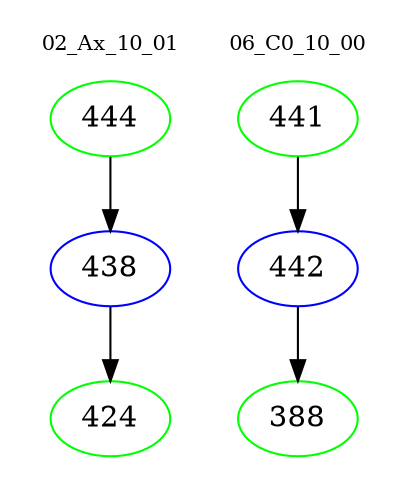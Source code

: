 digraph{
subgraph cluster_0 {
color = white
label = "02_Ax_10_01";
fontsize=10;
T0_444 [label="444", color="green"]
T0_444 -> T0_438 [color="black"]
T0_438 [label="438", color="blue"]
T0_438 -> T0_424 [color="black"]
T0_424 [label="424", color="green"]
}
subgraph cluster_1 {
color = white
label = "06_C0_10_00";
fontsize=10;
T1_441 [label="441", color="green"]
T1_441 -> T1_442 [color="black"]
T1_442 [label="442", color="blue"]
T1_442 -> T1_388 [color="black"]
T1_388 [label="388", color="green"]
}
}
